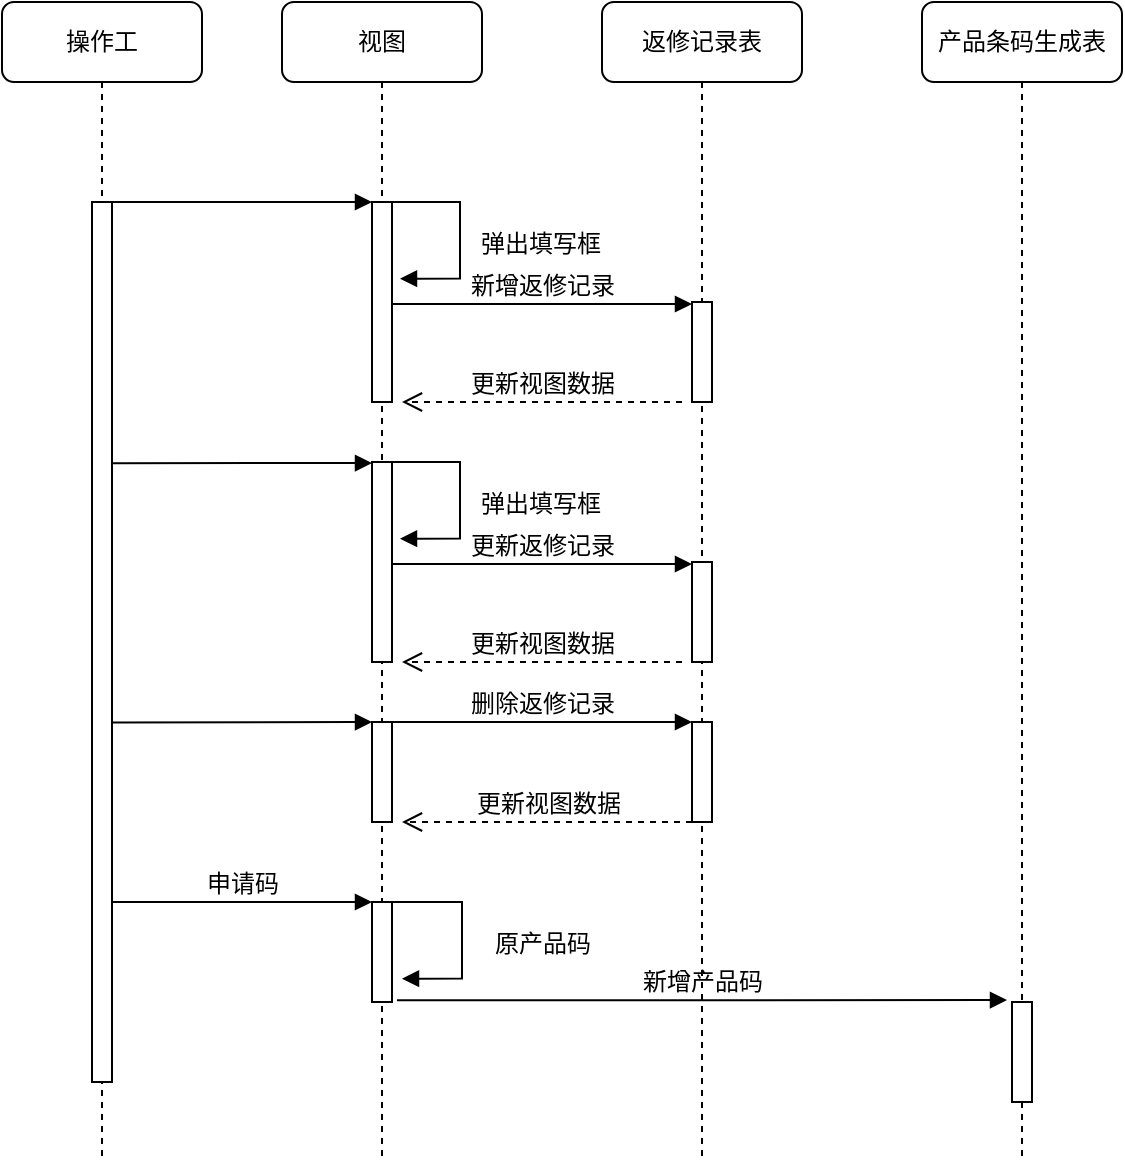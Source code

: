 <mxfile version="14.8.3" type="github">
  <diagram name="Page-1" id="13e1069c-82ec-6db2-03f1-153e76fe0fe0">
    <mxGraphModel dx="1221" dy="688" grid="1" gridSize="10" guides="1" tooltips="1" connect="1" arrows="1" fold="1" page="1" pageScale="1" pageWidth="1100" pageHeight="850" background="none" math="0" shadow="0">
      <root>
        <mxCell id="0" />
        <mxCell id="1" parent="0" />
        <mxCell id="7baba1c4bc27f4b0-2" value="视图&lt;font class=&quot;cyxy-trs-target&quot; style=&quot;display: none&quot;&gt; View&lt;/font&gt;" style="shape=umlLifeline;perimeter=lifelinePerimeter;whiteSpace=wrap;html=1;container=1;collapsible=0;recursiveResize=0;outlineConnect=0;rounded=1;shadow=0;comic=0;labelBackgroundColor=none;strokeWidth=1;fontFamily=Verdana;fontSize=12;align=center;" parent="1" vertex="1">
          <mxGeometry x="240" y="80" width="100" height="580" as="geometry" />
        </mxCell>
        <mxCell id="7baba1c4bc27f4b0-10" value="" style="html=1;points=[];perimeter=orthogonalPerimeter;rounded=0;shadow=0;comic=0;labelBackgroundColor=none;strokeWidth=1;fontFamily=Verdana;fontSize=12;align=center;" parent="7baba1c4bc27f4b0-2" vertex="1">
          <mxGeometry x="45" y="100" width="10" height="100" as="geometry" />
        </mxCell>
        <mxCell id="7baba1c4bc27f4b0-3" value="返修记录表&lt;br&gt;&lt;font class=&quot;cyxy-trs-target&quot; style=&quot;display: none&quot;&gt; : Object&lt;/font&gt;&lt;font class=&quot;cyxy-trs-target&quot; style=&quot;display: none&quot;&gt; : Object&lt;/font&gt;" style="shape=umlLifeline;perimeter=lifelinePerimeter;whiteSpace=wrap;html=1;container=1;collapsible=0;recursiveResize=0;outlineConnect=0;rounded=1;shadow=0;comic=0;labelBackgroundColor=none;strokeWidth=1;fontFamily=Verdana;fontSize=12;align=center;" parent="1" vertex="1">
          <mxGeometry x="400" y="80" width="100" height="580" as="geometry" />
        </mxCell>
        <mxCell id="7baba1c4bc27f4b0-13" value="" style="html=1;points=[];perimeter=orthogonalPerimeter;rounded=0;shadow=0;comic=0;labelBackgroundColor=none;strokeWidth=1;fontFamily=Verdana;fontSize=12;align=center;" parent="7baba1c4bc27f4b0-3" vertex="1">
          <mxGeometry x="45" y="150" width="10" height="50" as="geometry" />
        </mxCell>
        <mxCell id="7baba1c4bc27f4b0-8" value="操作工&lt;font class=&quot;cyxy-trs-target&quot; style=&quot;display: none&quot;&gt; : Object&lt;/font&gt;" style="shape=umlLifeline;perimeter=lifelinePerimeter;whiteSpace=wrap;html=1;container=1;collapsible=0;recursiveResize=0;outlineConnect=0;rounded=1;shadow=0;comic=0;labelBackgroundColor=none;strokeWidth=1;fontFamily=Verdana;fontSize=12;align=center;" parent="1" vertex="1">
          <mxGeometry x="100" y="80" width="100" height="580" as="geometry" />
        </mxCell>
        <mxCell id="7baba1c4bc27f4b0-9" value="" style="html=1;points=[];perimeter=orthogonalPerimeter;rounded=0;shadow=0;comic=0;labelBackgroundColor=none;strokeWidth=1;fontFamily=Verdana;fontSize=12;align=center;" parent="7baba1c4bc27f4b0-8" vertex="1">
          <mxGeometry x="45" y="100" width="10" height="440" as="geometry" />
        </mxCell>
        <mxCell id="7baba1c4bc27f4b0-11" value="" style="html=1;verticalAlign=bottom;endArrow=block;entryX=0;entryY=0;labelBackgroundColor=none;fontFamily=Verdana;fontSize=12;edgeStyle=elbowEdgeStyle;elbow=vertical;" parent="1" source="7baba1c4bc27f4b0-9" target="7baba1c4bc27f4b0-10" edge="1">
          <mxGeometry relative="1" as="geometry">
            <mxPoint x="220" y="190" as="sourcePoint" />
          </mxGeometry>
        </mxCell>
        <mxCell id="7baba1c4bc27f4b0-14" value="新增返修记录" style="html=1;verticalAlign=bottom;endArrow=block;entryX=0;entryY=0;labelBackgroundColor=none;fontFamily=Verdana;fontSize=12;edgeStyle=elbowEdgeStyle;elbow=vertical;" parent="1" edge="1">
          <mxGeometry relative="1" as="geometry">
            <mxPoint x="295" y="231" as="sourcePoint" />
            <mxPoint x="445" y="231.0" as="targetPoint" />
          </mxGeometry>
        </mxCell>
        <mxCell id="7baba1c4bc27f4b0-39" value="&lt;font style=&quot;vertical-align: inherit&quot;&gt;&lt;font style=&quot;vertical-align: inherit&quot;&gt;弹出填写框&lt;/font&gt;&lt;/font&gt;" style="html=1;verticalAlign=bottom;endArrow=block;labelBackgroundColor=none;fontFamily=Verdana;fontSize=12;elbow=vertical;edgeStyle=orthogonalEdgeStyle;entryX=1;entryY=0.286;entryPerimeter=0;exitX=1.038;exitY=0.345;exitPerimeter=0;rounded=0;" parent="1" edge="1">
          <mxGeometry x="0.259" y="40" relative="1" as="geometry">
            <mxPoint x="294.003" y="180" as="sourcePoint" />
            <mxPoint x="299.003" y="218.333" as="targetPoint" />
            <Array as="points">
              <mxPoint x="329" y="180" />
              <mxPoint x="329" y="218" />
            </Array>
            <mxPoint as="offset" />
          </mxGeometry>
        </mxCell>
        <mxCell id="lz0egVpSMZOVrn9CBb7F-2" value="更新视图数据" style="html=1;verticalAlign=bottom;endArrow=open;dashed=1;endSize=8;labelBackgroundColor=none;fontFamily=Verdana;fontSize=12;edgeStyle=elbowEdgeStyle;elbow=vertical;" edge="1" parent="1">
          <mxGeometry relative="1" as="geometry">
            <mxPoint x="300" y="280" as="targetPoint" />
            <Array as="points">
              <mxPoint x="395" y="280" />
              <mxPoint x="385" y="280" />
              <mxPoint x="415" y="280" />
            </Array>
            <mxPoint x="440" y="280" as="sourcePoint" />
          </mxGeometry>
        </mxCell>
        <mxCell id="lz0egVpSMZOVrn9CBb7F-4" value="" style="html=1;points=[];perimeter=orthogonalPerimeter;rounded=0;shadow=0;comic=0;labelBackgroundColor=none;strokeWidth=1;fontFamily=Verdana;fontSize=12;align=center;" vertex="1" parent="1">
          <mxGeometry x="285" y="310" width="10" height="100" as="geometry" />
        </mxCell>
        <mxCell id="lz0egVpSMZOVrn9CBb7F-5" value="" style="html=1;points=[];perimeter=orthogonalPerimeter;rounded=0;shadow=0;comic=0;labelBackgroundColor=none;strokeWidth=1;fontFamily=Verdana;fontSize=12;align=center;" vertex="1" parent="1">
          <mxGeometry x="445" y="360" width="10" height="50" as="geometry" />
        </mxCell>
        <mxCell id="lz0egVpSMZOVrn9CBb7F-6" value="更新返修记录" style="html=1;verticalAlign=bottom;endArrow=block;entryX=0;entryY=0;labelBackgroundColor=none;fontFamily=Verdana;fontSize=12;edgeStyle=elbowEdgeStyle;elbow=vertical;" edge="1" parent="1">
          <mxGeometry relative="1" as="geometry">
            <mxPoint x="295" y="361" as="sourcePoint" />
            <mxPoint x="445" y="361.0" as="targetPoint" />
          </mxGeometry>
        </mxCell>
        <mxCell id="lz0egVpSMZOVrn9CBb7F-7" value="&lt;font style=&quot;vertical-align: inherit&quot;&gt;&lt;font style=&quot;vertical-align: inherit&quot;&gt;弹出填写框&lt;/font&gt;&lt;/font&gt;" style="html=1;verticalAlign=bottom;endArrow=block;labelBackgroundColor=none;fontFamily=Verdana;fontSize=12;elbow=vertical;edgeStyle=orthogonalEdgeStyle;entryX=1;entryY=0.286;entryPerimeter=0;exitX=1.038;exitY=0.345;exitPerimeter=0;rounded=0;" edge="1" parent="1">
          <mxGeometry x="0.259" y="40" relative="1" as="geometry">
            <mxPoint x="294.003" y="310" as="sourcePoint" />
            <mxPoint x="299.003" y="348.333" as="targetPoint" />
            <Array as="points">
              <mxPoint x="329" y="310" />
              <mxPoint x="329" y="348" />
            </Array>
            <mxPoint as="offset" />
          </mxGeometry>
        </mxCell>
        <mxCell id="lz0egVpSMZOVrn9CBb7F-8" value="更新视图数据" style="html=1;verticalAlign=bottom;endArrow=open;dashed=1;endSize=8;labelBackgroundColor=none;fontFamily=Verdana;fontSize=12;edgeStyle=elbowEdgeStyle;elbow=vertical;" edge="1" parent="1">
          <mxGeometry relative="1" as="geometry">
            <mxPoint x="300" y="410" as="targetPoint" />
            <Array as="points">
              <mxPoint x="395" y="410" />
              <mxPoint x="385" y="410" />
              <mxPoint x="415" y="410" />
            </Array>
            <mxPoint x="440" y="410" as="sourcePoint" />
          </mxGeometry>
        </mxCell>
        <mxCell id="lz0egVpSMZOVrn9CBb7F-16" value="" style="html=1;points=[];perimeter=orthogonalPerimeter;rounded=0;shadow=0;comic=0;labelBackgroundColor=none;strokeWidth=1;fontFamily=Verdana;fontSize=12;align=center;" vertex="1" parent="1">
          <mxGeometry x="285" y="440" width="10" height="50" as="geometry" />
        </mxCell>
        <mxCell id="lz0egVpSMZOVrn9CBb7F-17" value="" style="html=1;points=[];perimeter=orthogonalPerimeter;rounded=0;shadow=0;comic=0;labelBackgroundColor=none;strokeWidth=1;fontFamily=Verdana;fontSize=12;align=center;" vertex="1" parent="1">
          <mxGeometry x="445" y="440" width="10" height="50" as="geometry" />
        </mxCell>
        <mxCell id="lz0egVpSMZOVrn9CBb7F-18" value="删除返修记录" style="html=1;verticalAlign=bottom;endArrow=block;entryX=0;entryY=0;labelBackgroundColor=none;fontFamily=Verdana;fontSize=12;edgeStyle=elbowEdgeStyle;elbow=vertical;" edge="1" parent="1">
          <mxGeometry relative="1" as="geometry">
            <mxPoint x="295" y="440" as="sourcePoint" />
            <mxPoint x="445" y="440.0" as="targetPoint" />
          </mxGeometry>
        </mxCell>
        <mxCell id="lz0egVpSMZOVrn9CBb7F-20" value="更新视图数据" style="html=1;verticalAlign=bottom;endArrow=open;dashed=1;endSize=8;labelBackgroundColor=none;fontFamily=Verdana;fontSize=12;edgeStyle=elbowEdgeStyle;elbow=vertical;" edge="1" parent="1">
          <mxGeometry relative="1" as="geometry">
            <mxPoint x="300" y="490" as="targetPoint" />
            <Array as="points">
              <mxPoint x="400" y="490" />
              <mxPoint x="390" y="490" />
              <mxPoint x="420" y="490" />
            </Array>
            <mxPoint x="445" y="490" as="sourcePoint" />
          </mxGeometry>
        </mxCell>
        <mxCell id="lz0egVpSMZOVrn9CBb7F-26" value="申请码" style="html=1;verticalAlign=bottom;endArrow=block;entryX=0;entryY=0;labelBackgroundColor=none;fontFamily=Verdana;fontSize=12;edgeStyle=elbowEdgeStyle;elbow=vertical;" edge="1" parent="1">
          <mxGeometry relative="1" as="geometry">
            <mxPoint x="155" y="530" as="sourcePoint" />
            <mxPoint x="285" y="530" as="targetPoint" />
          </mxGeometry>
        </mxCell>
        <mxCell id="lz0egVpSMZOVrn9CBb7F-27" value="" style="html=1;points=[];perimeter=orthogonalPerimeter;rounded=0;shadow=0;comic=0;labelBackgroundColor=none;strokeWidth=1;fontFamily=Verdana;fontSize=12;align=center;" vertex="1" parent="1">
          <mxGeometry x="285" y="530" width="10" height="50" as="geometry" />
        </mxCell>
        <mxCell id="lz0egVpSMZOVrn9CBb7F-29" value="新增产品码" style="html=1;verticalAlign=bottom;endArrow=block;labelBackgroundColor=none;fontFamily=Verdana;fontSize=12;edgeStyle=elbowEdgeStyle;elbow=vertical;" edge="1" parent="1">
          <mxGeometry relative="1" as="geometry">
            <mxPoint x="297.5" y="579.18" as="sourcePoint" />
            <mxPoint x="602.5" y="579.18" as="targetPoint" />
          </mxGeometry>
        </mxCell>
        <mxCell id="lz0egVpSMZOVrn9CBb7F-33" value="" style="html=1;verticalAlign=bottom;endArrow=block;entryX=0;entryY=0;labelBackgroundColor=none;fontFamily=Verdana;fontSize=12;edgeStyle=elbowEdgeStyle;elbow=vertical;" edge="1" parent="1">
          <mxGeometry relative="1" as="geometry">
            <mxPoint x="155" y="310.585" as="sourcePoint" />
            <mxPoint x="285" y="310.35" as="targetPoint" />
          </mxGeometry>
        </mxCell>
        <mxCell id="lz0egVpSMZOVrn9CBb7F-34" value="" style="html=1;verticalAlign=bottom;endArrow=block;entryX=0;entryY=0;labelBackgroundColor=none;fontFamily=Verdana;fontSize=12;edgeStyle=elbowEdgeStyle;elbow=vertical;" edge="1" parent="1">
          <mxGeometry relative="1" as="geometry">
            <mxPoint x="155" y="440.235" as="sourcePoint" />
            <mxPoint x="285" y="440" as="targetPoint" />
          </mxGeometry>
        </mxCell>
        <mxCell id="lz0egVpSMZOVrn9CBb7F-35" value="产品条码生成表" style="shape=umlLifeline;perimeter=lifelinePerimeter;whiteSpace=wrap;html=1;container=1;collapsible=0;recursiveResize=0;outlineConnect=0;rounded=1;shadow=0;comic=0;labelBackgroundColor=none;strokeWidth=1;fontFamily=Verdana;fontSize=12;align=center;" vertex="1" parent="1">
          <mxGeometry x="560" y="80" width="100" height="580" as="geometry" />
        </mxCell>
        <mxCell id="lz0egVpSMZOVrn9CBb7F-36" value="" style="html=1;points=[];perimeter=orthogonalPerimeter;rounded=0;shadow=0;comic=0;labelBackgroundColor=none;strokeWidth=1;fontFamily=Verdana;fontSize=12;align=center;" vertex="1" parent="lz0egVpSMZOVrn9CBb7F-35">
          <mxGeometry x="45" y="500" width="10" height="50" as="geometry" />
        </mxCell>
        <mxCell id="lz0egVpSMZOVrn9CBb7F-37" value="&lt;font style=&quot;vertical-align: inherit&quot;&gt;&lt;font style=&quot;vertical-align: inherit&quot;&gt;原产品码&lt;/font&gt;&lt;/font&gt;" style="html=1;verticalAlign=bottom;endArrow=block;labelBackgroundColor=none;fontFamily=Verdana;fontSize=12;elbow=vertical;edgeStyle=orthogonalEdgeStyle;entryX=1;entryY=0.286;entryPerimeter=0;exitX=1.038;exitY=0.345;exitPerimeter=0;rounded=0;" edge="1" parent="1">
          <mxGeometry x="0.259" y="40" relative="1" as="geometry">
            <mxPoint x="295.003" y="530" as="sourcePoint" />
            <mxPoint x="300.003" y="568.333" as="targetPoint" />
            <Array as="points">
              <mxPoint x="330" y="530" />
              <mxPoint x="330" y="568" />
            </Array>
            <mxPoint as="offset" />
          </mxGeometry>
        </mxCell>
      </root>
    </mxGraphModel>
  </diagram>
</mxfile>
